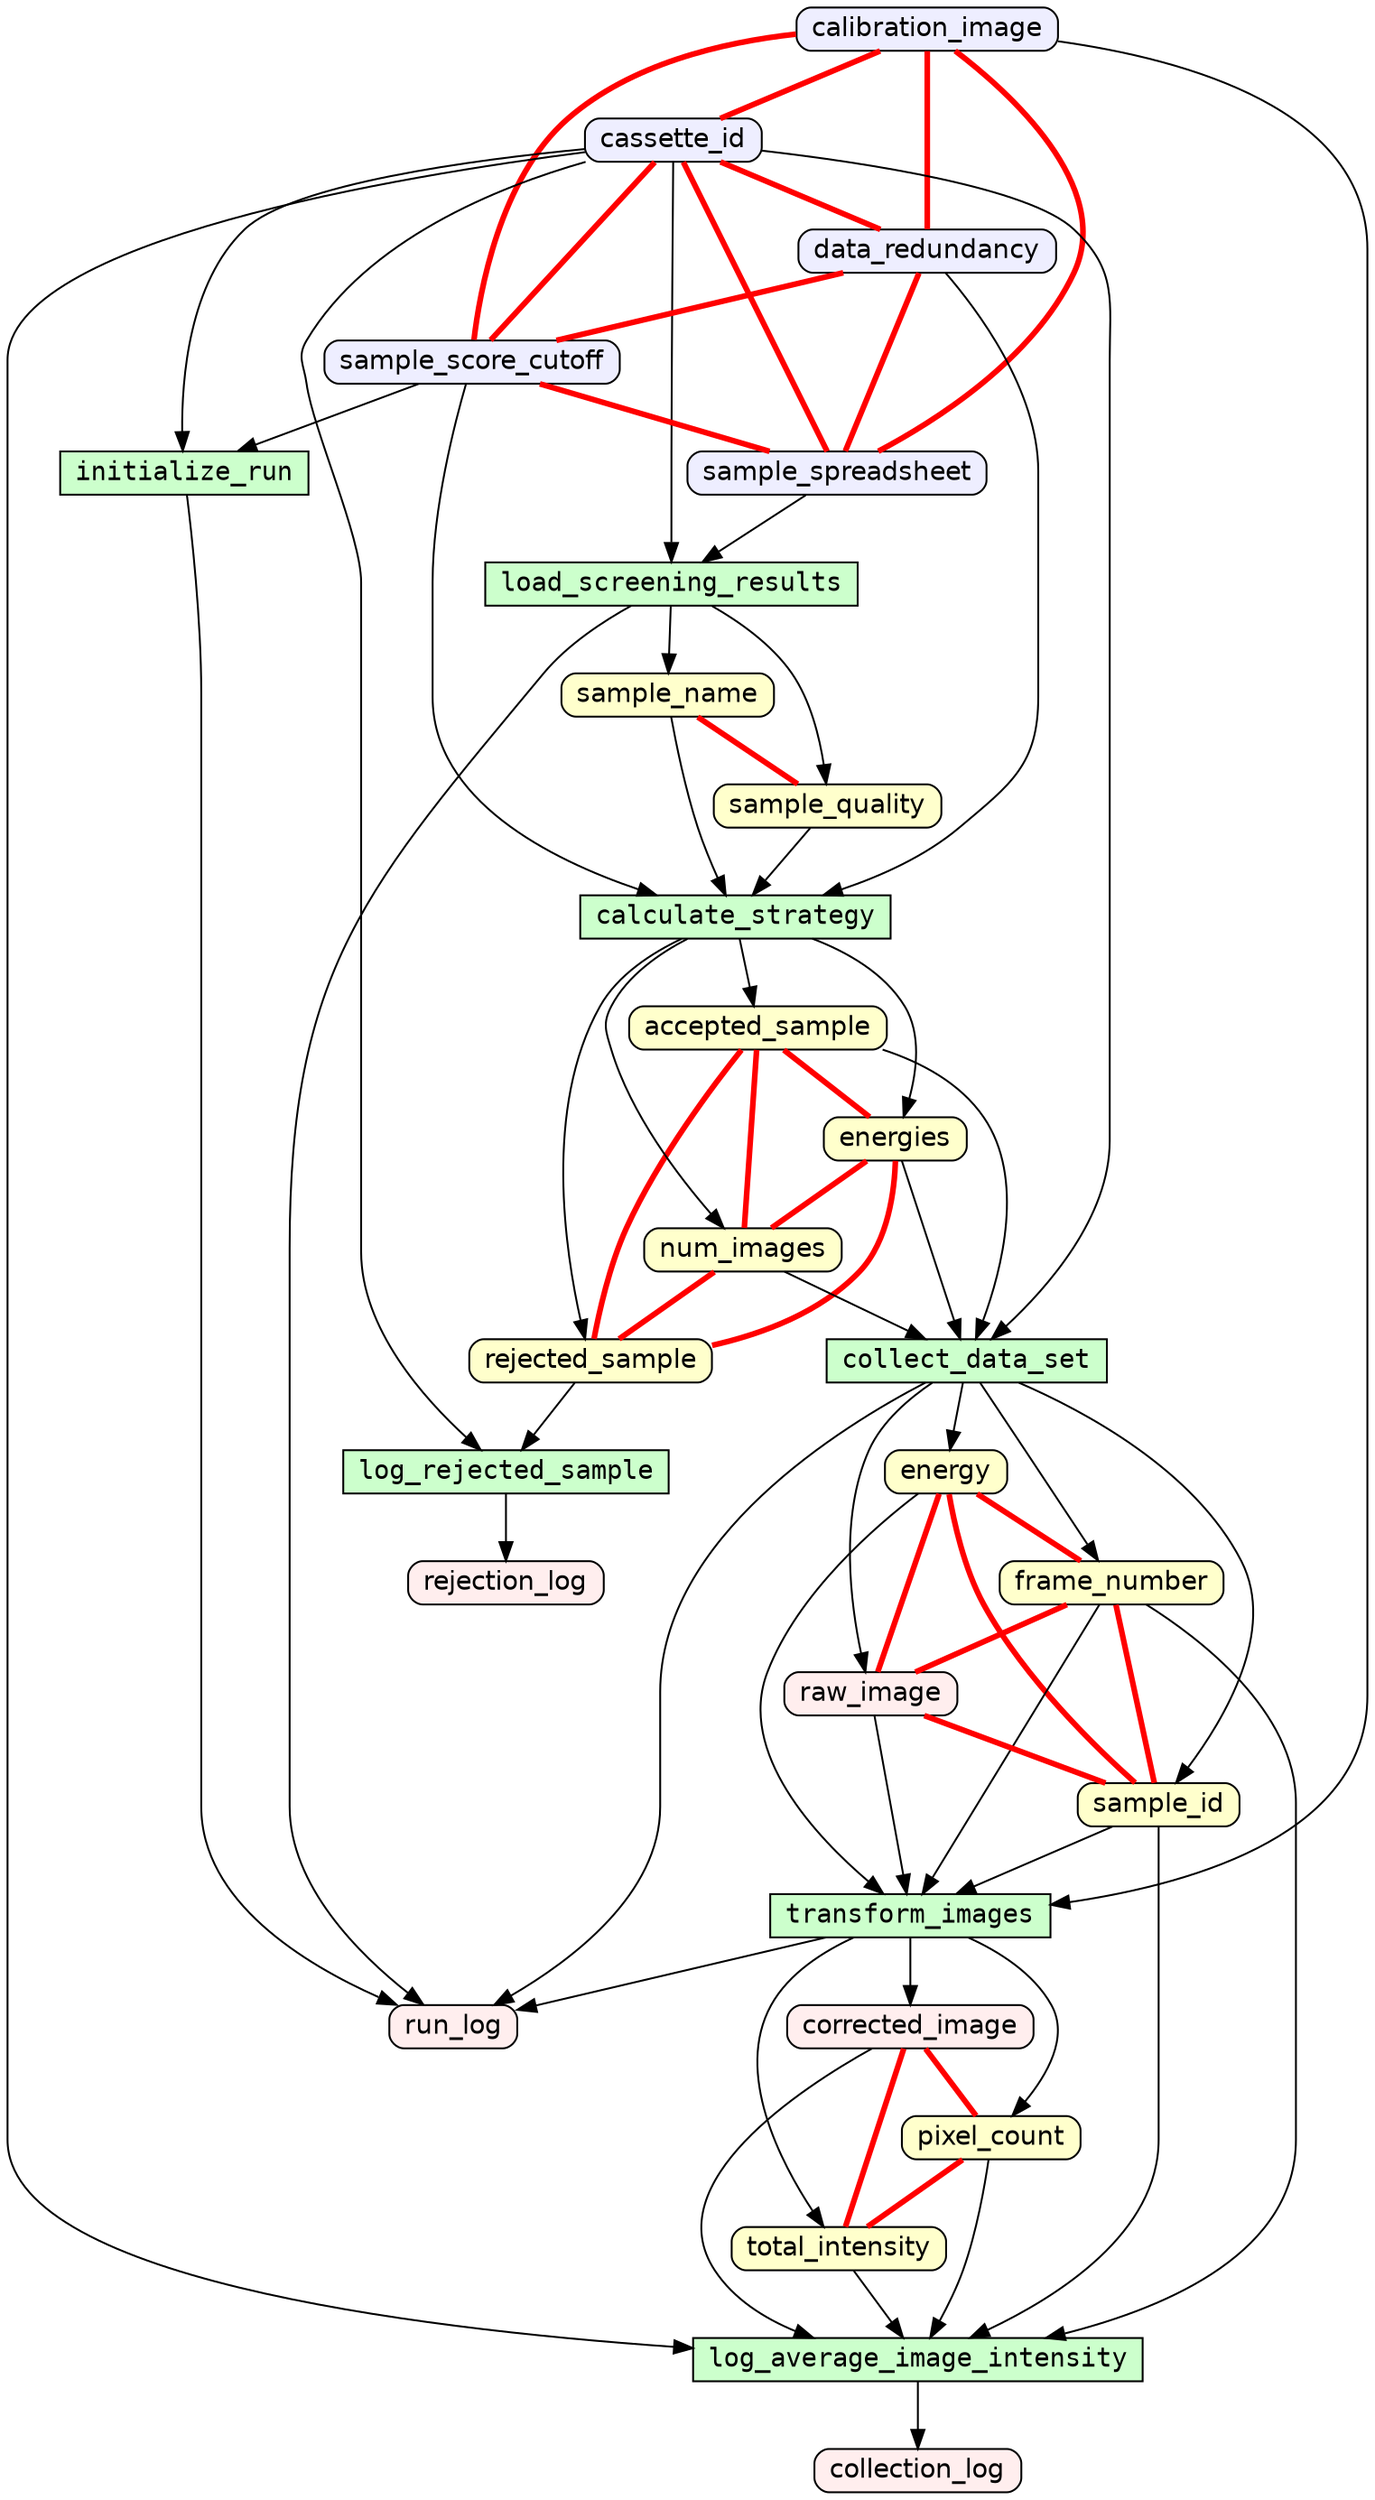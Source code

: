 digraph {
rankdir=TB
node [shape=box,fontname=Helvetica,fontsize=14,height=0,width=0]
edge [fontname=Helvetica,fontsize=12]
"accepted_sample"[style="filled,rounded" fillcolor="#FFFFCC",label="accepted_sample"]
"energies"[style="filled,rounded" fillcolor="#FFFFCC",label="energies"]
"energy"[style="filled,rounded" fillcolor="#FFFFCC",label="energy"]
"frame_number"[style="filled,rounded" fillcolor="#FFFFCC",label="frame_number"]
"num_images"[style="filled,rounded" fillcolor="#FFFFCC",label="num_images"]
"pixel_count"[style="filled,rounded" fillcolor="#FFFFCC",label="pixel_count"]
"rejected_sample"[style="filled,rounded" fillcolor="#FFFFCC",label="rejected_sample"]
"sample_id"[style="filled,rounded" fillcolor="#FFFFCC",label="sample_id"]
"sample_name"[style="filled,rounded" fillcolor="#FFFFCC",label="sample_name"]
"sample_quality"[style="filled,rounded" fillcolor="#FFFFCC",label="sample_quality"]
"total_intensity"[style="filled,rounded" fillcolor="#FFFFCC",label="total_intensity"]
"collection_log"[style="filled,rounded" fillcolor="#FFEEEE",label="collection_log"]
"corrected_image"[style="filled,rounded" fillcolor="#FFEEEE",label="corrected_image"]
"raw_image"[style="filled,rounded" fillcolor="#FFEEEE",label="raw_image"]
"rejection_log"[style="filled,rounded" fillcolor="#FFEEEE",label="rejection_log"]
"run_log"[style="filled,rounded" fillcolor="#FFEEEE",label="run_log"]
"calibration_image"[style="filled,rounded" fillcolor="#EEEEFF",label="calibration_image"]
"cassette_id"[style="filled,rounded" fillcolor="#EEEEFF",label="cassette_id"]
"data_redundancy"[style="filled,rounded" fillcolor="#EEEEFF",label="data_redundancy"]
"sample_score_cutoff"[style="filled,rounded" fillcolor="#EEEEFF",label="sample_score_cutoff"]
"sample_spreadsheet"[style="filled,rounded" fillcolor="#EEEEFF",label="sample_spreadsheet"]
"calculate_strategy"[style="filled" fontname=Courier fillcolor="#CCFFCC",label="calculate_strategy"]
"collect_data_set"[style="filled" fontname=Courier fillcolor="#CCFFCC",label="collect_data_set"]
"initialize_run"[style="filled" fontname=Courier fillcolor="#CCFFCC",label="initialize_run"]
"load_screening_results"[style="filled" fontname=Courier fillcolor="#CCFFCC",label="load_screening_results"]
"log_average_image_intensity"[style="filled" fontname=Courier fillcolor="#CCFFCC",label="log_average_image_intensity"]
"log_rejected_sample"[style="filled" fontname=Courier fillcolor="#CCFFCC",label="log_rejected_sample"]
"transform_images"[style="filled" fontname=Courier fillcolor="#CCFFCC",label="transform_images"]
accepted_sample -> collect_data_set [color="#000000"]
calculate_strategy -> accepted_sample [color="#000000"]
calculate_strategy -> energies [color="#000000"]
calculate_strategy -> num_images [color="#000000"]
calculate_strategy -> rejected_sample [color="#000000"]
calibration_image -> transform_images [color="#000000"]
cassette_id -> collect_data_set [color="#000000"]
cassette_id -> initialize_run [color="#000000"]
cassette_id -> load_screening_results [color="#000000"]
cassette_id -> log_average_image_intensity [color="#000000"]
cassette_id -> log_rejected_sample [color="#000000"]
collect_data_set -> energy [color="#000000"]
collect_data_set -> frame_number [color="#000000"]
collect_data_set -> raw_image [color="#000000"]
collect_data_set -> run_log [color="#000000"]
collect_data_set -> sample_id [color="#000000"]
corrected_image -> log_average_image_intensity [color="#000000"]
data_redundancy -> calculate_strategy [color="#000000"]
energies -> collect_data_set [color="#000000"]
energy -> transform_images [color="#000000"]
frame_number -> log_average_image_intensity [color="#000000"]
frame_number -> transform_images [color="#000000"]
initialize_run -> run_log [color="#000000"]
load_screening_results -> run_log [color="#000000"]
load_screening_results -> sample_name [color="#000000"]
load_screening_results -> sample_quality [color="#000000"]
log_average_image_intensity -> collection_log [color="#000000"]
log_rejected_sample -> rejection_log [color="#000000"]
num_images -> collect_data_set [color="#000000"]
pixel_count -> log_average_image_intensity [color="#000000"]
raw_image -> transform_images [color="#000000"]
rejected_sample -> log_rejected_sample [color="#000000"]
sample_id -> log_average_image_intensity [color="#000000"]
sample_id -> transform_images [color="#000000"]
sample_name -> calculate_strategy [color="#000000"]
sample_quality -> calculate_strategy [color="#000000"]
sample_score_cutoff -> calculate_strategy [color="#000000"]
sample_score_cutoff -> initialize_run [color="#000000"]
sample_spreadsheet -> load_screening_results [color="#000000"]
total_intensity -> log_average_image_intensity [color="#000000"]
transform_images -> corrected_image [color="#000000"]
transform_images -> pixel_count [color="#000000"]
transform_images -> run_log [color="#000000"]
transform_images -> total_intensity [color="#000000"]
accepted_sample -> energies [constraint=true color="#FF0000" dir=none penwidth=3]
accepted_sample -> num_images [constraint=true color="#FF0000" dir=none penwidth=3]
accepted_sample -> rejected_sample [constraint=true color="#FF0000" dir=none penwidth=3]
calibration_image -> cassette_id [constraint=true color="#FF0000" dir=none penwidth=3]
calibration_image -> data_redundancy [constraint=true color="#FF0000" dir=none penwidth=3]
calibration_image -> sample_score_cutoff [constraint=true color="#FF0000" dir=none penwidth=3]
calibration_image -> sample_spreadsheet [constraint=true color="#FF0000" dir=none penwidth=3]
cassette_id -> data_redundancy [constraint=true color="#FF0000" dir=none penwidth=3]
cassette_id -> sample_score_cutoff [constraint=true color="#FF0000" dir=none penwidth=3]
cassette_id -> sample_spreadsheet [constraint=true color="#FF0000" dir=none penwidth=3]
corrected_image -> pixel_count [constraint=true color="#FF0000" dir=none penwidth=3]
corrected_image -> total_intensity [constraint=true color="#FF0000" dir=none penwidth=3]
data_redundancy -> sample_score_cutoff [constraint=true color="#FF0000" dir=none penwidth=3]
data_redundancy -> sample_spreadsheet [constraint=true color="#FF0000" dir=none penwidth=3]
energies -> num_images [constraint=true color="#FF0000" dir=none penwidth=3]
energies -> rejected_sample [constraint=true color="#FF0000" dir=none penwidth=3]
energy -> frame_number [constraint=true color="#FF0000" dir=none penwidth=3]
energy -> raw_image [constraint=true color="#FF0000" dir=none penwidth=3]
energy -> sample_id [constraint=true color="#FF0000" dir=none penwidth=3]
frame_number -> raw_image [constraint=true color="#FF0000" dir=none penwidth=3]
frame_number -> sample_id [constraint=true color="#FF0000" dir=none penwidth=3]
num_images -> rejected_sample [constraint=true color="#FF0000" dir=none penwidth=3]
pixel_count -> total_intensity [constraint=true color="#FF0000" dir=none penwidth=3]
raw_image -> sample_id [constraint=true color="#FF0000" dir=none penwidth=3]
sample_name -> sample_quality [constraint=true color="#FF0000" dir=none penwidth=3]
sample_score_cutoff -> sample_spreadsheet [constraint=true color="#FF0000" dir=none penwidth=3]
}